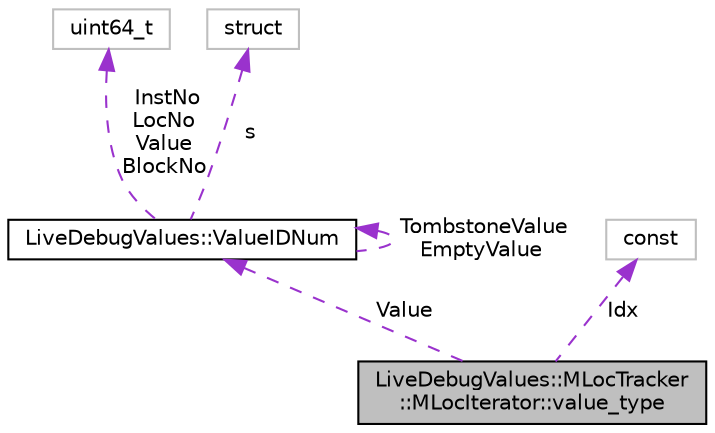 digraph "LiveDebugValues::MLocTracker::MLocIterator::value_type"
{
 // LATEX_PDF_SIZE
  bgcolor="transparent";
  edge [fontname="Helvetica",fontsize="10",labelfontname="Helvetica",labelfontsize="10"];
  node [fontname="Helvetica",fontsize="10",shape=record];
  Node1 [label="LiveDebugValues::MLocTracker\l::MLocIterator::value_type",height=0.2,width=0.4,color="black", fillcolor="grey75", style="filled", fontcolor="black",tooltip=" "];
  Node2 -> Node1 [dir="back",color="darkorchid3",fontsize="10",style="dashed",label=" Value" ,fontname="Helvetica"];
  Node2 [label="LiveDebugValues::ValueIDNum",height=0.2,width=0.4,color="black",URL="$classLiveDebugValues_1_1ValueIDNum.html",tooltip="Unique identifier for a value defined by an instruction, as a value type."];
  Node3 -> Node2 [dir="back",color="darkorchid3",fontsize="10",style="dashed",label=" InstNo\nLocNo\nValue\nBlockNo" ,fontname="Helvetica"];
  Node3 [label="uint64_t",height=0.2,width=0.4,color="grey75",tooltip=" "];
  Node4 -> Node2 [dir="back",color="darkorchid3",fontsize="10",style="dashed",label=" s" ,fontname="Helvetica"];
  Node4 [label="struct",height=0.2,width=0.4,color="grey75",tooltip=" "];
  Node2 -> Node2 [dir="back",color="darkorchid3",fontsize="10",style="dashed",label=" TombstoneValue\nEmptyValue" ,fontname="Helvetica"];
  Node5 -> Node1 [dir="back",color="darkorchid3",fontsize="10",style="dashed",label=" Idx" ,fontname="Helvetica"];
  Node5 [label="const",height=0.2,width=0.4,color="grey75",tooltip=" "];
}
